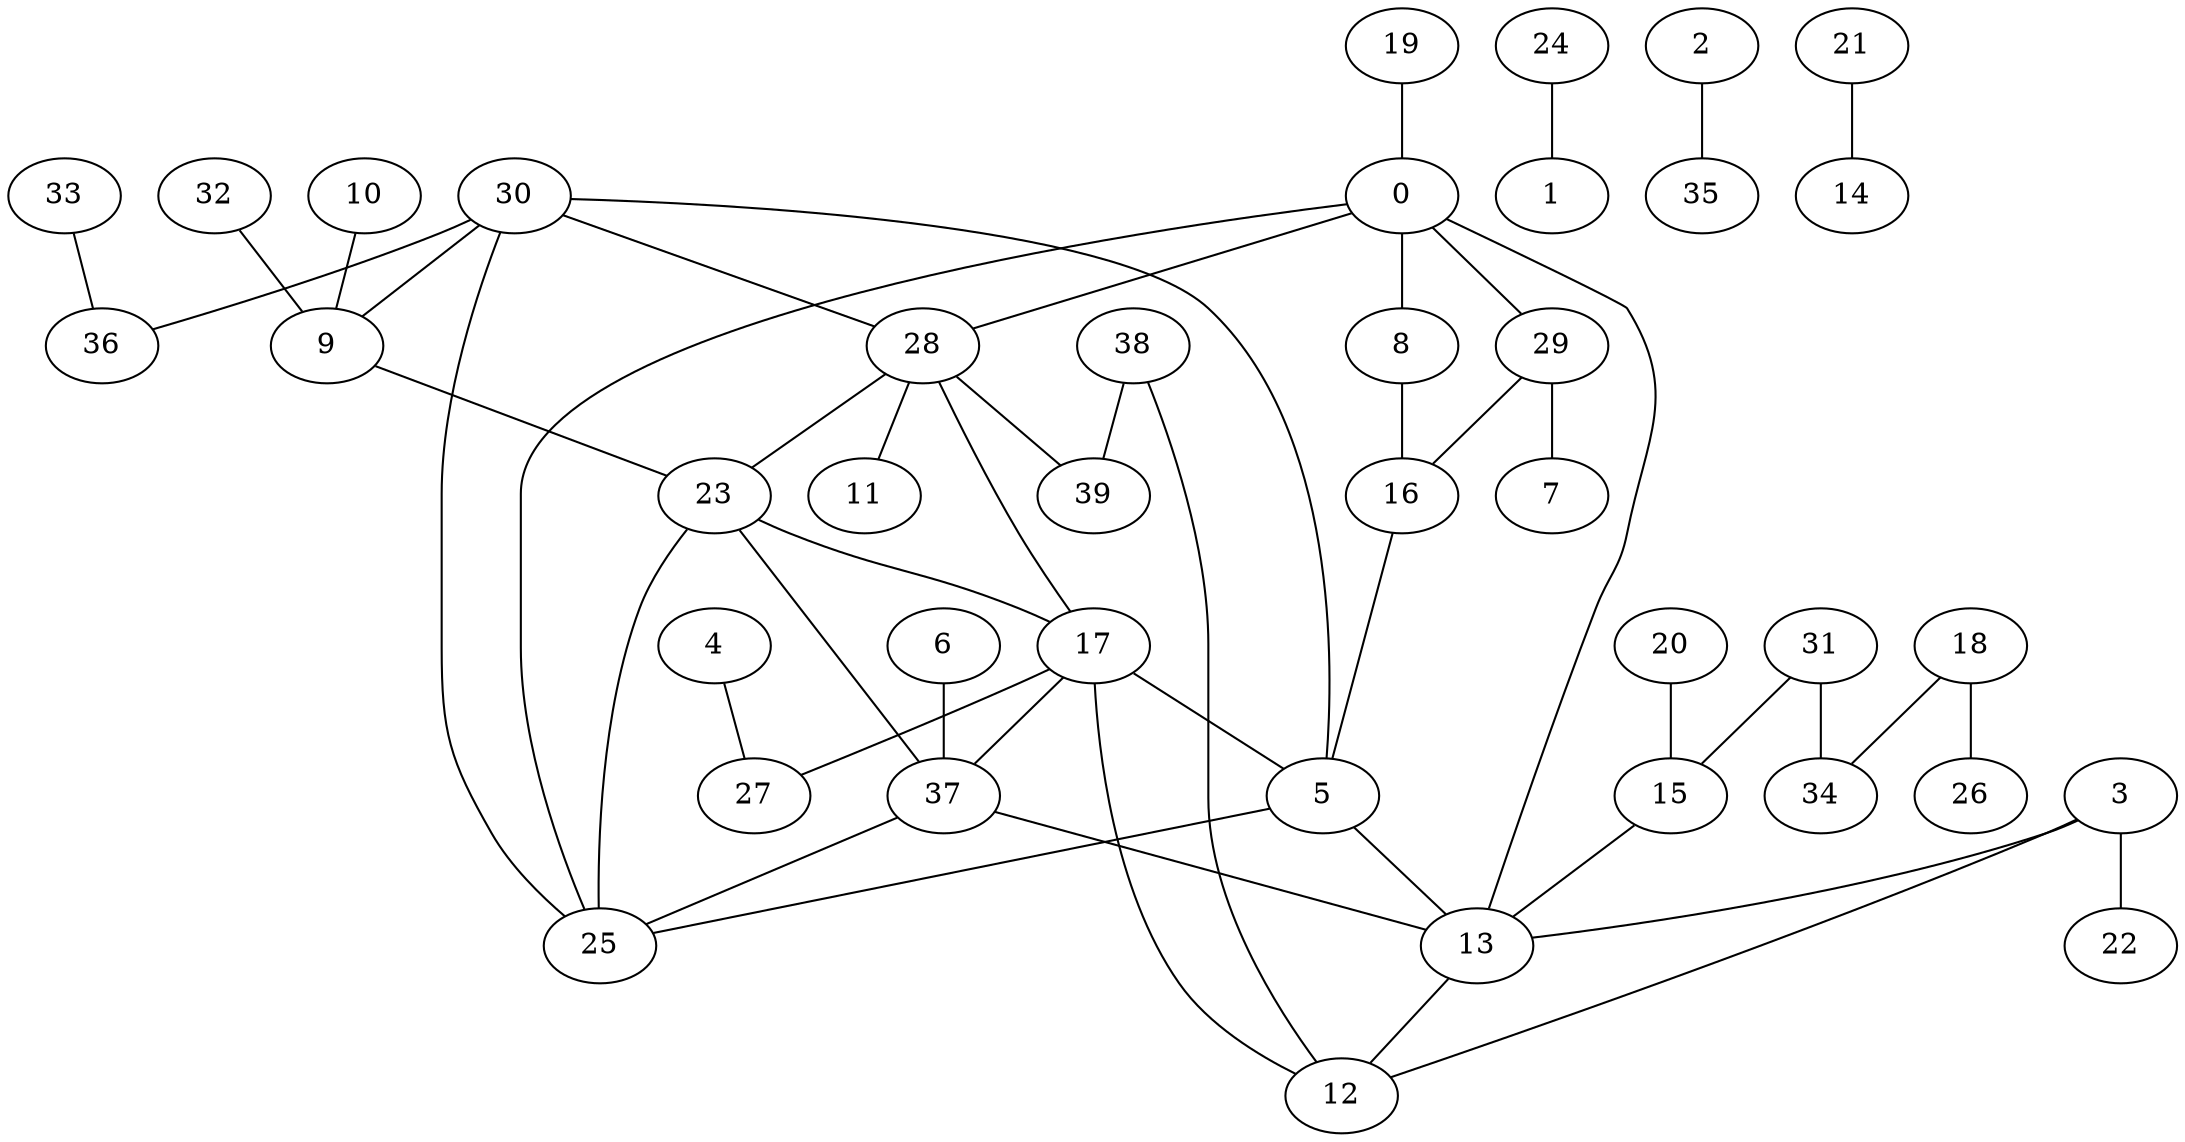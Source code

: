 graph G {
0;
1;
2;
3;
4;
5;
6;
7;
8;
9;
10;
11;
12;
13;
14;
15;
16;
17;
18;
19;
20;
21;
22;
23;
24;
25;
26;
27;
28;
29;
30;
31;
32;
33;
34;
35;
36;
37;
38;
39;
0--28 ;
0--13 ;
0--8 ;
0--29 ;
0--25 ;
2--35 ;
3--12 ;
3--13 ;
3--22 ;
4--27 ;
5--25 ;
5--13 ;
6--37 ;
8--16 ;
9--23 ;
10--9 ;
13--12 ;
15--13 ;
16--5 ;
17--5 ;
17--12 ;
17--37 ;
17--27 ;
18--34 ;
18--26 ;
19--0 ;
20--15 ;
21--14 ;
23--25 ;
23--17 ;
23--37 ;
24--1 ;
28--17 ;
28--23 ;
28--11 ;
28--39 ;
29--16 ;
29--7 ;
30--28 ;
30--5 ;
30--9 ;
30--36 ;
30--25 ;
31--15 ;
31--34 ;
32--9 ;
33--36 ;
37--25 ;
37--13 ;
38--39 ;
38--12 ;
}
